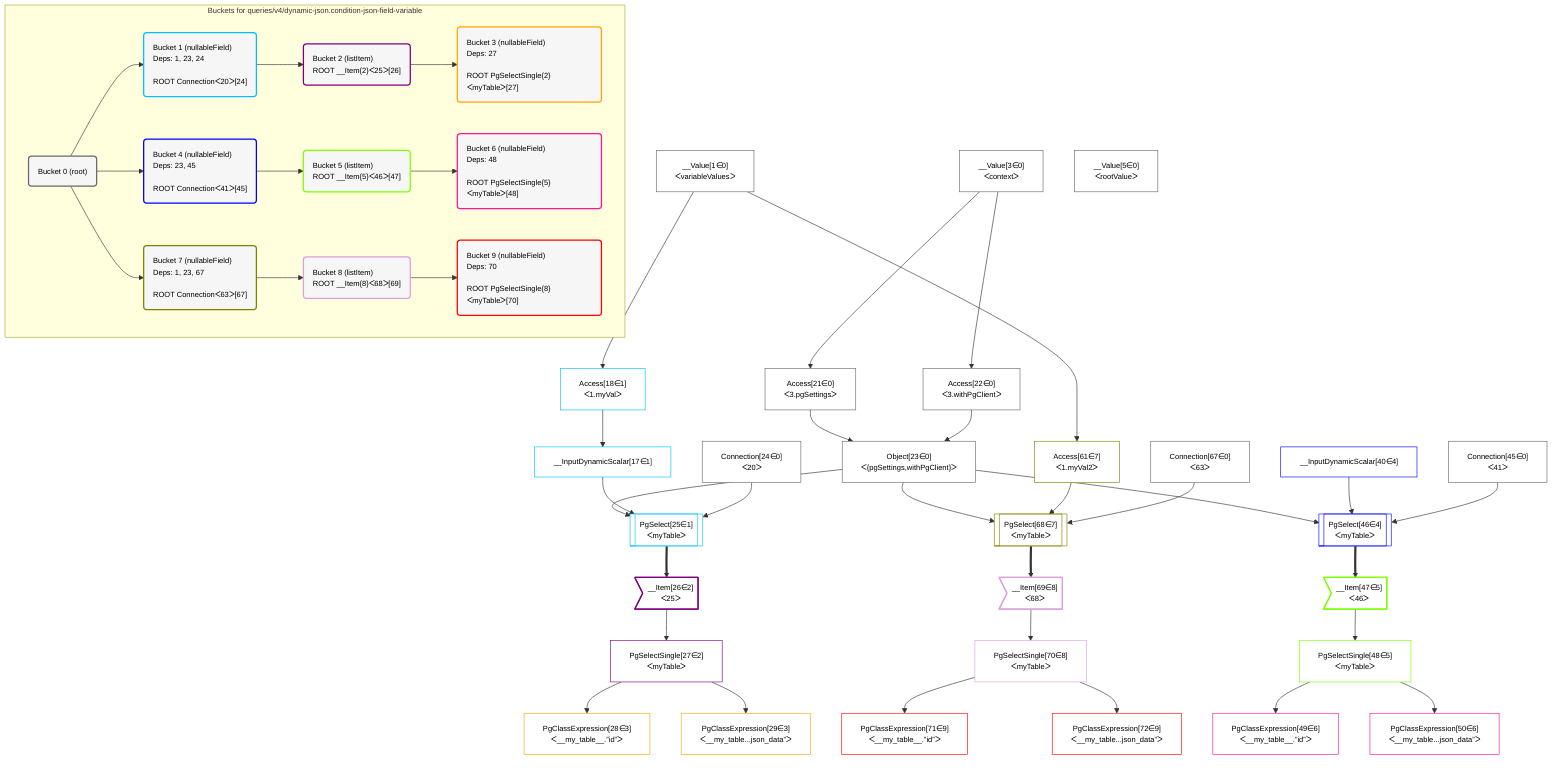 %%{init: {'themeVariables': { 'fontSize': '12px'}}}%%
graph TD
    classDef path fill:#eee,stroke:#000,color:#000
    classDef plan fill:#fff,stroke-width:1px,color:#000
    classDef itemplan fill:#fff,stroke-width:2px,color:#000
    classDef sideeffectplan fill:#f00,stroke-width:2px,color:#000
    classDef bucket fill:#f6f6f6,color:#000,stroke-width:2px,text-align:left


    %% define steps
    __Value1["__Value[1∈0]<br />ᐸvariableValuesᐳ"]:::plan
    __Value3["__Value[3∈0]<br />ᐸcontextᐳ"]:::plan
    __Value5["__Value[5∈0]<br />ᐸrootValueᐳ"]:::plan
    Access18["Access[18∈1]<br />ᐸ1.myValᐳ"]:::plan
    __InputDynamicScalar17["__InputDynamicScalar[17∈1]"]:::plan
    Access21["Access[21∈0]<br />ᐸ3.pgSettingsᐳ"]:::plan
    Access22["Access[22∈0]<br />ᐸ3.withPgClientᐳ"]:::plan
    Object23["Object[23∈0]<br />ᐸ{pgSettings,withPgClient}ᐳ"]:::plan
    Connection24["Connection[24∈0]<br />ᐸ20ᐳ"]:::plan
    PgSelect25[["PgSelect[25∈1]<br />ᐸmyTableᐳ"]]:::plan
    __Item26>"__Item[26∈2]<br />ᐸ25ᐳ"]:::itemplan
    PgSelectSingle27["PgSelectSingle[27∈2]<br />ᐸmyTableᐳ"]:::plan
    PgClassExpression28["PgClassExpression[28∈3]<br />ᐸ__my_table__.”id”ᐳ"]:::plan
    PgClassExpression29["PgClassExpression[29∈3]<br />ᐸ__my_table...json_data”ᐳ"]:::plan
    __InputDynamicScalar40["__InputDynamicScalar[40∈4]"]:::plan
    Connection45["Connection[45∈0]<br />ᐸ41ᐳ"]:::plan
    PgSelect46[["PgSelect[46∈4]<br />ᐸmyTableᐳ"]]:::plan
    __Item47>"__Item[47∈5]<br />ᐸ46ᐳ"]:::itemplan
    PgSelectSingle48["PgSelectSingle[48∈5]<br />ᐸmyTableᐳ"]:::plan
    PgClassExpression49["PgClassExpression[49∈6]<br />ᐸ__my_table__.”id”ᐳ"]:::plan
    PgClassExpression50["PgClassExpression[50∈6]<br />ᐸ__my_table...json_data”ᐳ"]:::plan
    Access61["Access[61∈7]<br />ᐸ1.myVal2ᐳ"]:::plan
    Connection67["Connection[67∈0]<br />ᐸ63ᐳ"]:::plan
    PgSelect68[["PgSelect[68∈7]<br />ᐸmyTableᐳ"]]:::plan
    __Item69>"__Item[69∈8]<br />ᐸ68ᐳ"]:::itemplan
    PgSelectSingle70["PgSelectSingle[70∈8]<br />ᐸmyTableᐳ"]:::plan
    PgClassExpression71["PgClassExpression[71∈9]<br />ᐸ__my_table__.”id”ᐳ"]:::plan
    PgClassExpression72["PgClassExpression[72∈9]<br />ᐸ__my_table...json_data”ᐳ"]:::plan

    %% plan dependencies
    __Value1 --> Access18
    Access18 --> __InputDynamicScalar17
    __Value3 --> Access21
    __Value3 --> Access22
    Access21 & Access22 --> Object23
    Object23 & __InputDynamicScalar17 & Connection24 --> PgSelect25
    PgSelect25 ==> __Item26
    __Item26 --> PgSelectSingle27
    PgSelectSingle27 --> PgClassExpression28
    PgSelectSingle27 --> PgClassExpression29
    Object23 & __InputDynamicScalar40 & Connection45 --> PgSelect46
    PgSelect46 ==> __Item47
    __Item47 --> PgSelectSingle48
    PgSelectSingle48 --> PgClassExpression49
    PgSelectSingle48 --> PgClassExpression50
    __Value1 --> Access61
    Object23 & Access61 & Connection67 --> PgSelect68
    PgSelect68 ==> __Item69
    __Item69 --> PgSelectSingle70
    PgSelectSingle70 --> PgClassExpression71
    PgSelectSingle70 --> PgClassExpression72

    subgraph "Buckets for queries/v4/dynamic-json.condition-json-field-variable"
    Bucket0("Bucket 0 (root)"):::bucket
    classDef bucket0 stroke:#696969
    class Bucket0,__Value1,__Value3,__Value5,Access21,Access22,Object23,Connection24,Connection45,Connection67 bucket0
    Bucket1("Bucket 1 (nullableField)<br />Deps: 1, 23, 24<br /><br />ROOT Connectionᐸ20ᐳ[24]"):::bucket
    classDef bucket1 stroke:#00bfff
    class Bucket1,__InputDynamicScalar17,Access18,PgSelect25 bucket1
    Bucket2("Bucket 2 (listItem)<br />ROOT __Item{2}ᐸ25ᐳ[26]"):::bucket
    classDef bucket2 stroke:#7f007f
    class Bucket2,__Item26,PgSelectSingle27 bucket2
    Bucket3("Bucket 3 (nullableField)<br />Deps: 27<br /><br />ROOT PgSelectSingle{2}ᐸmyTableᐳ[27]"):::bucket
    classDef bucket3 stroke:#ffa500
    class Bucket3,PgClassExpression28,PgClassExpression29 bucket3
    Bucket4("Bucket 4 (nullableField)<br />Deps: 23, 45<br /><br />ROOT Connectionᐸ41ᐳ[45]"):::bucket
    classDef bucket4 stroke:#0000ff
    class Bucket4,__InputDynamicScalar40,PgSelect46 bucket4
    Bucket5("Bucket 5 (listItem)<br />ROOT __Item{5}ᐸ46ᐳ[47]"):::bucket
    classDef bucket5 stroke:#7fff00
    class Bucket5,__Item47,PgSelectSingle48 bucket5
    Bucket6("Bucket 6 (nullableField)<br />Deps: 48<br /><br />ROOT PgSelectSingle{5}ᐸmyTableᐳ[48]"):::bucket
    classDef bucket6 stroke:#ff1493
    class Bucket6,PgClassExpression49,PgClassExpression50 bucket6
    Bucket7("Bucket 7 (nullableField)<br />Deps: 1, 23, 67<br /><br />ROOT Connectionᐸ63ᐳ[67]"):::bucket
    classDef bucket7 stroke:#808000
    class Bucket7,Access61,PgSelect68 bucket7
    Bucket8("Bucket 8 (listItem)<br />ROOT __Item{8}ᐸ68ᐳ[69]"):::bucket
    classDef bucket8 stroke:#dda0dd
    class Bucket8,__Item69,PgSelectSingle70 bucket8
    Bucket9("Bucket 9 (nullableField)<br />Deps: 70<br /><br />ROOT PgSelectSingle{8}ᐸmyTableᐳ[70]"):::bucket
    classDef bucket9 stroke:#ff0000
    class Bucket9,PgClassExpression71,PgClassExpression72 bucket9
    Bucket0 --> Bucket1 & Bucket4 & Bucket7
    Bucket1 --> Bucket2
    Bucket2 --> Bucket3
    Bucket4 --> Bucket5
    Bucket5 --> Bucket6
    Bucket7 --> Bucket8
    Bucket8 --> Bucket9
    end